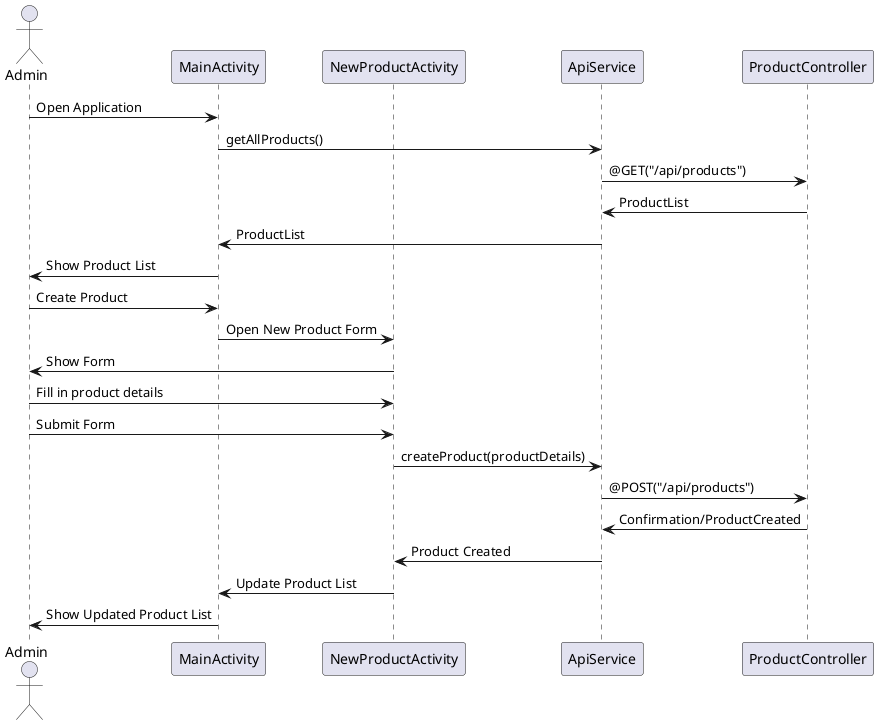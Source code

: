 @startuml
actor Admin
participant MainActivity
participant NewProductActivity
participant ApiService
participant ProductController

Admin -> MainActivity: Open Application
MainActivity -> ApiService: getAllProducts()
ApiService -> ProductController: @GET("/api/products")
ProductController -> ApiService: ProductList
ApiService -> MainActivity: ProductList
MainActivity -> Admin: Show Product List
Admin -> MainActivity: Create Product
MainActivity -> NewProductActivity: Open New Product Form
NewProductActivity -> Admin: Show Form
Admin -> NewProductActivity: Fill in product details
Admin -> NewProductActivity: Submit Form
NewProductActivity -> ApiService: createProduct(productDetails)
ApiService -> ProductController: @POST("/api/products")
ProductController -> ApiService: Confirmation/ProductCreated
ApiService -> NewProductActivity: Product Created
NewProductActivity -> MainActivity: Update Product List
MainActivity -> Admin: Show Updated Product List
@enduml
